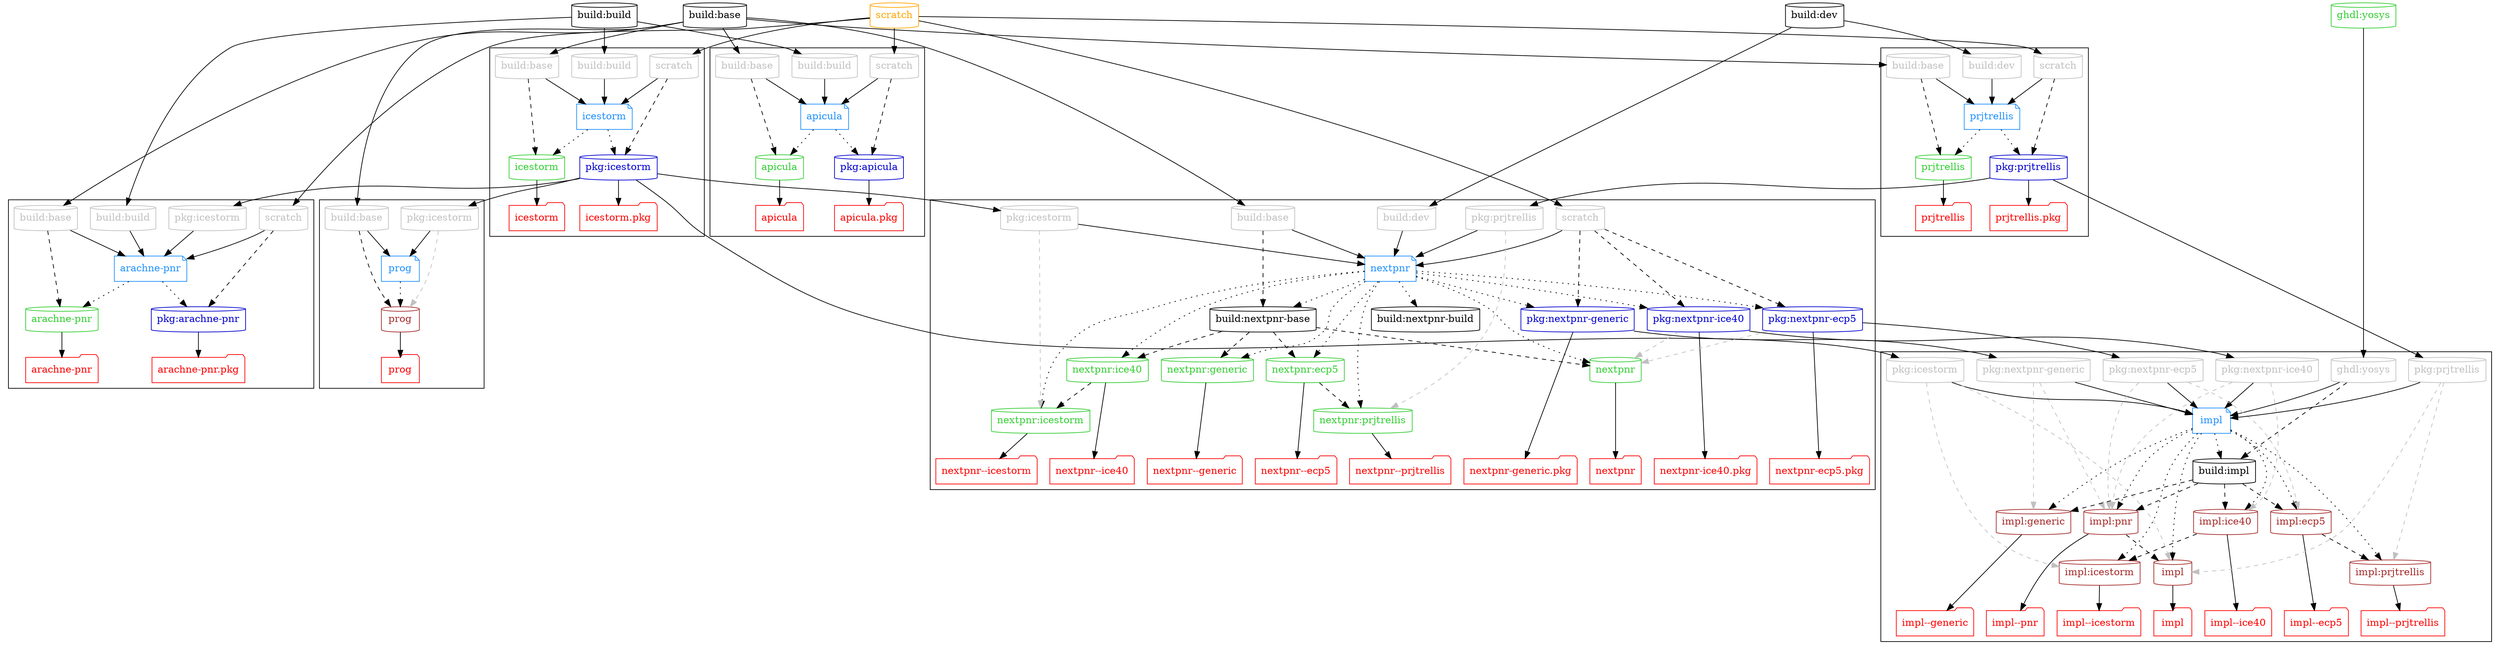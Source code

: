 # Authors:
#   Unai Martinez-Corral
#
# Copyright 2019-2021 Unai Martinez-Corral <unai.martinezcorral@ehu.eus>
#
# Licensed under the Apache License, Version 2.0 (the "License");
# you may not use this file except in compliance with the License.
# You may obtain a copy of the License at
#
#     http://www.apache.org/licenses/LICENSE-2.0
#
# Unless required by applicable law or agreed to in writing, software
# distributed under the License is distributed on an "AS IS" BASIS,
# WITHOUT WARRANTIES OR CONDITIONS OF ANY KIND, either express or implied.
# See the License for the specific language governing permissions and
# limitations under the License.
#
# SPDX-License-Identifier: Apache-2.0

digraph G {

  #splines=polyline; #curved
  newrank=true;

  # Dockerfiles

  { node [shape=note, color=dodgerblue, fontcolor=dodgerblue]
    d_apicula     [label="apicula"];
    d_arachnepnr  [label="arachne-pnr"];
    d_icestorm    [label="icestorm"];
    d_impl        [label="impl"];
    d_nextpnr     [label="nextpnr"];
    d_prjtrellis  [label="prjtrellis"];
    d_prog        [label="prog"];
  }

  # Images

  { node [shape=cylinder]
    "build:base"
    "build:build"
    "build:dev"
    { node [color=limegreen, fontcolor=limegreen]
      "apicula"
      "arachne-pnr"
      "ghdl:yosys"
      "icestorm"
      "prjtrellis"
      "nextpnr:ice40"
      "nextpnr:icestorm"
      "nextpnr:ecp5"
      "nextpnr:prjtrellis"
      "nextpnr:generic"
      "nextpnr"
    }
    { node [color=mediumblue, fontcolor=mediumblue]
      "pkg:apicula"
      "pkg:arachne-pnr"
      "pkg:icestorm"
      "pkg:prjtrellis"
      "pkg:nextpnr-generic"
      "pkg:nextpnr-ice40"
      "pkg:nextpnr-ecp5"
    }
    { node [color=brown, fontcolor=brown]
      "impl:generic"
      "impl:ice40"
      "impl:ecp5"
      "impl:icestorm"
      "impl:prjtrellis"
      "impl:pnr"
      "impl"
      "prog"
    }
  }

  # External images

  { node [shape=cylinder, color=orange, fontcolor=orange]
    "scratch"
  }

  { rank=same
    "build:base"
    "build:build"
    "build:dev"
    "ghdl:yosys"
    "scratch"
  }

  # Workflows

  subgraph cluster_apicula {
    { rank=same
      node [shape=cylinder, color=grey, fontcolor=grey]
      "p_apicula_build:build"  [label="build:build"]
      "p_apicula_build:base"   [label="build:base"]
      "p_apicula_scratch"      [label="scratch"]
    }

    d_apicula -> {
      "apicula"
      "pkg:apicula"
     } [style=dotted];

    { rank=same
      node [shape=folder, color=red, fontcolor=red]
      "t_apicula"     [label="apicula"];
      "t_pkg:apicula" [label="apicula.pkg"];
    }

    "apicula" -> "t_apicula";
    "pkg:apicula" -> "t_pkg:apicula";
  }

  subgraph cluster_arachenpnr {
    { rank=same
      node [shape=cylinder, color=grey, fontcolor=grey]
      "p_arachnepnr_pkg:icestorm" [label="pkg:icestorm"]
      "p_arachnepnr_build:build"  [label="build:build"]
      "p_arachnepnr_build:base"   [label="build:base"]
      "p_arachnepnr_scratch"      [label="scratch"]
    }

    d_arachnepnr -> {
      "arachne-pnr"
      "pkg:arachne-pnr"
     } [style=dotted];

    { rank=same
      node [shape=folder, color=red, fontcolor=red]
      "t_arachne-pnr"     [label="arachne-pnr"];
      "t_pkg:arachne-pnr" [label="arachne-pnr.pkg"];
    }

    "arachne-pnr" -> "t_arachne-pnr";
    "pkg:arachne-pnr" -> "t_pkg:arachne-pnr";
  }

  subgraph cluster_icestorm {
    { rank=same
      node [shape=cylinder, color=grey, fontcolor=grey]
      "p_icestorm_scratch"     [label="scratch"]
      "p_icestorm_build:base"  [label="build:base"]
      "p_icestorm_build:build" [label="build:build"]
    }

    d_icestorm -> { rank=same
      "pkg:icestorm",
      "icestorm"
    } [style=dotted];

    { rank=same
      node [shape=folder, color=red, fontcolor=red];
      "t_icestorm"     [label="icestorm"];
      "t_pkg:icestorm" [label="icestorm.pkg"];
    }

    "icestorm" -> "t_icestorm";
    "pkg:icestorm" -> "t_pkg:icestorm";
  }

  subgraph cluster_impl {
    { rank=same
      node [shape=cylinder, color=grey, fontcolor=grey]
      "p_impl_ghdl:yosys"           [label="ghdl:yosys"]
      "p_impl_pkg:nextpnr-generic"  [label="pkg:nextpnr-generic"]
      "p_impl_pkg:nextpnr-ice40"    [label="pkg:nextpnr-ice40"]
      "p_impl_pkg:nextpnr-ecp5"     [label="pkg:nextpnr-ecp5"]
      "p_impl_pkg:icestorm"         [label="pkg:icestorm"]
      "p_impl_pkg:prjtrellis"       [label="pkg:prjtrellis"]
    }

    { node [shape=cylinder]
      "build:impl"
    }

    d_impl -> {
      "build:impl"
      "impl:generic"
      "impl:ice40"
      "impl:ecp5"
      "impl:icestorm"
      "impl:prjtrellis"
      "impl:pnr"
      "impl"
    } [style=dotted];

    { rank=same
      node [shape=folder, color=red, fontcolor=red];
      "t_impl:generic"    [label="impl--generic"];
      "t_impl:ice40"      [label="impl--ice40"];
      "t_impl:ecp5"       [label="impl--ecp5"];
      "t_impl:icestorm"   [label="impl--icestorm"];
      "t_impl:prjtrellis" [label="impl--prjtrellis"];
      "t_impl:pnr"        [label="impl--pnr"];
      "t_impl"            [label="impl"];
    }

    "impl:generic" -> "t_impl:generic";
    "impl:ice40" -> "t_impl:ice40";
    "impl:ecp5" -> "t_impl:ecp5";
    "impl:icestorm" -> "t_impl:icestorm";
    "impl:prjtrellis" -> "t_impl:prjtrellis";
    "impl:pnr" -> "t_impl:pnr";
    "impl" -> "t_impl";
  }

  subgraph cluster_nextpnr {
    { rank=same
      node [shape=cylinder, color=grey, fontcolor=grey]
      "p_nextpnr_scratch" [label="scratch"]
      "p_nextpnr_build:base" [label="build:base"]
      "p_nextpnr_build:dev" [label="build:dev"]
      "p_nextpnr_icestorm" [label="pkg:icestorm"]
      "p_nextpnr_prjtrellis" [label="pkg:prjtrellis"]
    }

    { node [shape=cylinder]
      "build:nextpnr-base"
      "build:nextpnr-build"
    }

    d_nextpnr -> { rank=same
      "build:nextpnr-base"
      "build:nextpnr-build"
    } [style=dotted];

    d_nextpnr -> { rank=same
      "nextpnr:generic",
      "nextpnr:ice40",
      "nextpnr:ecp5",
      "nextpnr"
    } [style=dotted];

    d_nextpnr -> { rank=same
      "nextpnr:icestorm",
      "nextpnr:prjtrellis"
    } [style=dotted];

    d_nextpnr -> { rank=same
      "pkg:nextpnr-generic",
      "pkg:nextpnr-ice40",
      "pkg:nextpnr-ecp5"
    } [style=dotted];

    { rank=same
      node [shape=folder, color=red, fontcolor=red];
      "t_nextpnr"             [label="nextpnr"];
      "t_nextpnr:generic"     [label="nextpnr--generic"];
      "t_nextpnr:ice40"       [label="nextpnr--ice40"];
      "t_nextpnr:ecp5"        [label="nextpnr--ecp5"];
      "t_nextpnr:icestorm"    [label="nextpnr--icestorm"];
      "t_nextpnr:prjtrellis"  [label="nextpnr--prjtrellis"];
      "t_pkg:nextpnr-generic" [label="nextpnr-generic.pkg"];
      "t_pkg:nextpnr-ice40"   [label="nextpnr-ice40.pkg"];
      "t_pkg:nextpnr-ecp5"    [label="nextpnr-ecp5.pkg"];
    }

    "nextpnr:generic" -> "t_nextpnr:generic";
    "nextpnr:ice40" -> "t_nextpnr:ice40";
    "nextpnr:ecp5" -> "t_nextpnr:ecp5";
    "nextpnr" -> "t_nextpnr";
    "nextpnr:icestorm" -> "t_nextpnr:icestorm";
    "nextpnr:prjtrellis" -> "t_nextpnr:prjtrellis";
    "pkg:nextpnr-generic" -> "t_pkg:nextpnr-generic";
    "pkg:nextpnr-ice40" -> "t_pkg:nextpnr-ice40";
    "pkg:nextpnr-ecp5" -> "t_pkg:nextpnr-ecp5";
  }

  subgraph cluster_prjtrellis {
    { rank=same
      node [shape=cylinder, color=grey, fontcolor=grey]
      "p_prjtrellis_scratch" [label="scratch"]
      "p_prjtrellis_build:base" [label="build:base"]
      "p_prjtrellis_build:dev" [label="build:dev"]
    }

    d_prjtrellis -> { rank=same
      "pkg:prjtrellis",
      "prjtrellis"
    } [style=dotted];

    { rank=same
      node [shape=folder, color=red, fontcolor=red];
      "t_prjtrellis" [label="prjtrellis"];
      "t_pkg:prjtrellis" [label="prjtrellis.pkg"];
    }

    "prjtrellis" -> "t_prjtrellis";
    "pkg:prjtrellis" -> "t_pkg:prjtrellis";
  }

  subgraph cluster_prog {
    { rank=same
      node [shape=cylinder, color=grey, fontcolor=grey]
      "p_prog_icestorm" [label="pkg:icestorm"]
      "p_prog_build:base" [label="build:base"]
    }

    d_prog -> "prog" [style=dotted];

    "t_prog" [shape=folder, color=red, fontcolor=red, label="prog"];

    "prog" -> "t_prog";
  }

  { rank=same
    d_icestorm
    d_prjtrellis
  }

  { rank=same
    d_nextpnr
    d_prog
  }

  # Dockerfile dependencies

  "build:build" -> "p_apicula_build:build" -> d_apicula;
  "build:base" -> "p_apicula_build:base" -> d_apicula;
  "scratch" -> "p_apicula_scratch" -> d_apicula;

  "build:build" -> "p_arachnepnr_build:build" -> d_arachnepnr;
  "build:base" -> "p_arachnepnr_build:base" -> d_arachnepnr;
  "scratch" -> "p_arachnepnr_scratch" -> d_arachnepnr;
  "pkg:icestorm" -> "p_arachnepnr_pkg:icestorm" -> d_arachnepnr;

  "build:build" -> "p_icestorm_build:build" -> d_icestorm;
  "build:base" -> "p_icestorm_build:base" -> d_icestorm;
  "scratch" -> "p_icestorm_scratch" -> d_icestorm;

  "ghdl:yosys" -> "p_impl_ghdl:yosys" -> d_impl;
  "pkg:nextpnr-generic" -> "p_impl_pkg:nextpnr-generic" -> d_impl;
  "pkg:nextpnr-ice40" -> "p_impl_pkg:nextpnr-ice40" -> d_impl;
  "pkg:nextpnr-ecp5" -> "p_impl_pkg:nextpnr-ecp5" -> d_impl;
  "pkg:icestorm" -> "p_impl_pkg:icestorm" -> d_impl;
  "pkg:prjtrellis" -> "p_impl_pkg:prjtrellis" -> d_impl;

  "scratch" -> "p_nextpnr_scratch" -> d_nextpnr;
  "build:dev" -> "p_nextpnr_build:dev" -> d_nextpnr;
  "build:base" -> "p_nextpnr_build:base" -> d_nextpnr;
  "pkg:icestorm" -> "p_nextpnr_icestorm" -> d_nextpnr;
  "pkg:prjtrellis" -> "p_nextpnr_prjtrellis" -> d_nextpnr;

  "build:dev" -> "p_prjtrellis_build:dev" -> d_prjtrellis;

  "build:base" -> "p_prjtrellis_build:base" -> d_prjtrellis;
  "scratch" -> "p_prjtrellis_scratch" -> d_prjtrellis;

  "build:base" -> "p_prog_build:base" -> d_prog;
  "pkg:icestorm" -> "p_prog_icestorm" -> d_prog;

  # Image dependencies

  { edge [style=dashed]
    "p_apicula_build:base" -> "apicula";
    "p_apicula_scratch" -> "pkg:apicula";

    "p_arachnepnr_build:base" -> "arachne-pnr";
    "p_arachnepnr_scratch" -> "pkg:arachne-pnr";

    "p_prog_build:base" -> "prog";

    "p_nextpnr_build:base" -> "build:nextpnr-base" -> {
      "nextpnr",
      "nextpnr:generic",
      "nextpnr:ice40",
      "nextpnr:ecp5"
    };

    "p_nextpnr_scratch" -> {
      "pkg:nextpnr-generic",
      "pkg:nextpnr-ice40",
      "pkg:nextpnr-ecp5"
    };

    "nextpnr:ice40" -> "nextpnr:icestorm";
    "nextpnr:ecp5" -> "nextpnr:prjtrellis";

    "p_icestorm_build:base" -> "icestorm";
    "p_icestorm_scratch" -> "pkg:icestorm";

    "p_impl_ghdl:yosys" -> "build:impl" -> {
      "impl:generic"
      "impl:ice40"
      "impl:ecp5"
      "impl:pnr"
    };

    "impl:ice40" -> "impl:icestorm";
    "impl:ecp5" -> "impl:prjtrellis";
    "impl:pnr" -> "impl";

    "p_prjtrellis_scratch" -> "pkg:prjtrellis";
    "p_prjtrellis_build:base" -> "prjtrellis";
  }

  { edge [style=dashed, color=grey]
    "p_prog_icestorm" -> "prog";

    "pkg:nextpnr-ice40" -> "nextpnr";
    "pkg:nextpnr-ecp5" -> "nextpnr";
    "p_nextpnr_icestorm" -> "nextpnr:icestorm";
    "p_nextpnr_prjtrellis" -> "nextpnr:prjtrellis";

    "p_impl_pkg:icestorm" -> { "impl:icestorm", "impl" };
    "p_impl_pkg:prjtrellis" -> { "impl:prjtrellis", "impl" };
    "p_impl_pkg:nextpnr-generic" -> { "impl:generic", "impl:pnr" };
    "p_impl_pkg:nextpnr-ice40" -> { "impl:ice40", "impl:pnr" };
    "p_impl_pkg:nextpnr-ecp5" -> { "impl:ecp5", "impl:pnr" };
  }

}
